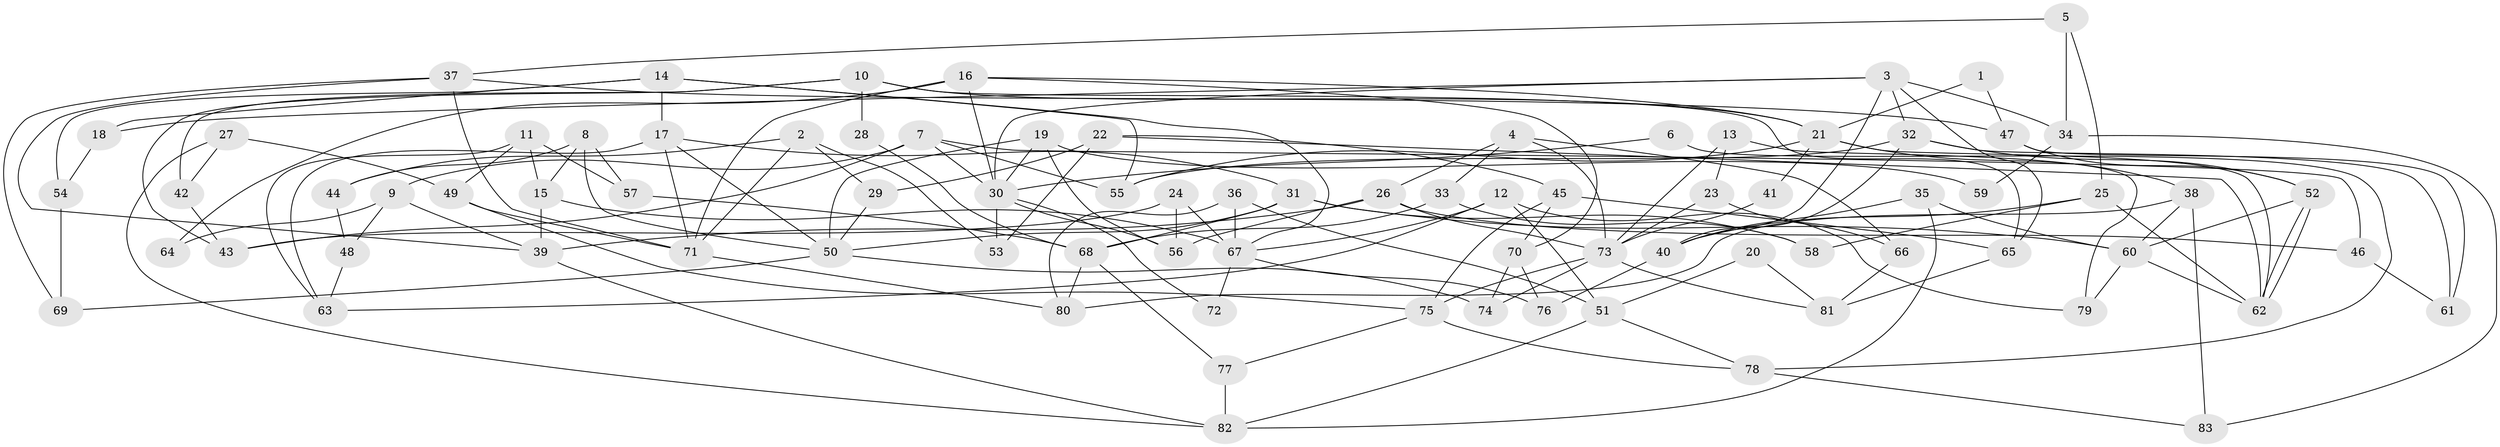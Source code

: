 // coarse degree distribution, {5: 0.1724137931034483, 2: 0.10344827586206896, 4: 0.2413793103448276, 3: 0.27586206896551724, 6: 0.1206896551724138, 7: 0.017241379310344827, 9: 0.05172413793103448, 8: 0.017241379310344827}
// Generated by graph-tools (version 1.1) at 2025/52/03/04/25 21:52:09]
// undirected, 83 vertices, 166 edges
graph export_dot {
graph [start="1"]
  node [color=gray90,style=filled];
  1;
  2;
  3;
  4;
  5;
  6;
  7;
  8;
  9;
  10;
  11;
  12;
  13;
  14;
  15;
  16;
  17;
  18;
  19;
  20;
  21;
  22;
  23;
  24;
  25;
  26;
  27;
  28;
  29;
  30;
  31;
  32;
  33;
  34;
  35;
  36;
  37;
  38;
  39;
  40;
  41;
  42;
  43;
  44;
  45;
  46;
  47;
  48;
  49;
  50;
  51;
  52;
  53;
  54;
  55;
  56;
  57;
  58;
  59;
  60;
  61;
  62;
  63;
  64;
  65;
  66;
  67;
  68;
  69;
  70;
  71;
  72;
  73;
  74;
  75;
  76;
  77;
  78;
  79;
  80;
  81;
  82;
  83;
  1 -- 47;
  1 -- 21;
  2 -- 29;
  2 -- 71;
  2 -- 44;
  2 -- 53;
  3 -- 65;
  3 -- 30;
  3 -- 18;
  3 -- 32;
  3 -- 34;
  3 -- 40;
  4 -- 33;
  4 -- 26;
  4 -- 66;
  4 -- 73;
  5 -- 25;
  5 -- 37;
  5 -- 34;
  6 -- 78;
  6 -- 30;
  7 -- 43;
  7 -- 55;
  7 -- 9;
  7 -- 30;
  7 -- 46;
  8 -- 50;
  8 -- 57;
  8 -- 15;
  8 -- 44;
  9 -- 39;
  9 -- 48;
  9 -- 64;
  10 -- 65;
  10 -- 43;
  10 -- 21;
  10 -- 28;
  10 -- 42;
  11 -- 63;
  11 -- 15;
  11 -- 49;
  11 -- 57;
  12 -- 51;
  12 -- 67;
  12 -- 63;
  12 -- 79;
  13 -- 79;
  13 -- 73;
  13 -- 23;
  14 -- 17;
  14 -- 67;
  14 -- 18;
  14 -- 54;
  14 -- 55;
  15 -- 39;
  15 -- 67;
  16 -- 70;
  16 -- 30;
  16 -- 21;
  16 -- 64;
  16 -- 71;
  17 -- 63;
  17 -- 31;
  17 -- 50;
  17 -- 71;
  18 -- 54;
  19 -- 56;
  19 -- 30;
  19 -- 50;
  19 -- 59;
  20 -- 81;
  20 -- 51;
  21 -- 38;
  21 -- 41;
  21 -- 55;
  21 -- 62;
  22 -- 62;
  22 -- 45;
  22 -- 29;
  22 -- 53;
  23 -- 73;
  23 -- 66;
  24 -- 67;
  24 -- 56;
  24 -- 43;
  25 -- 62;
  25 -- 40;
  25 -- 58;
  26 -- 39;
  26 -- 46;
  26 -- 56;
  26 -- 73;
  27 -- 49;
  27 -- 82;
  27 -- 42;
  28 -- 68;
  29 -- 50;
  30 -- 53;
  30 -- 56;
  30 -- 72;
  31 -- 60;
  31 -- 50;
  31 -- 58;
  31 -- 68;
  32 -- 55;
  32 -- 40;
  32 -- 52;
  32 -- 61;
  33 -- 58;
  33 -- 68;
  34 -- 59;
  34 -- 83;
  35 -- 40;
  35 -- 60;
  35 -- 82;
  36 -- 80;
  36 -- 51;
  36 -- 67;
  37 -- 71;
  37 -- 69;
  37 -- 39;
  37 -- 47;
  38 -- 60;
  38 -- 80;
  38 -- 83;
  39 -- 82;
  40 -- 76;
  41 -- 73;
  42 -- 43;
  44 -- 48;
  45 -- 75;
  45 -- 70;
  45 -- 65;
  46 -- 61;
  47 -- 52;
  47 -- 61;
  48 -- 63;
  49 -- 71;
  49 -- 75;
  50 -- 69;
  50 -- 74;
  51 -- 82;
  51 -- 78;
  52 -- 62;
  52 -- 62;
  52 -- 60;
  54 -- 69;
  57 -- 68;
  60 -- 62;
  60 -- 79;
  65 -- 81;
  66 -- 81;
  67 -- 72;
  67 -- 76;
  68 -- 80;
  68 -- 77;
  70 -- 76;
  70 -- 74;
  71 -- 80;
  73 -- 74;
  73 -- 75;
  73 -- 81;
  75 -- 77;
  75 -- 78;
  77 -- 82;
  78 -- 83;
}
